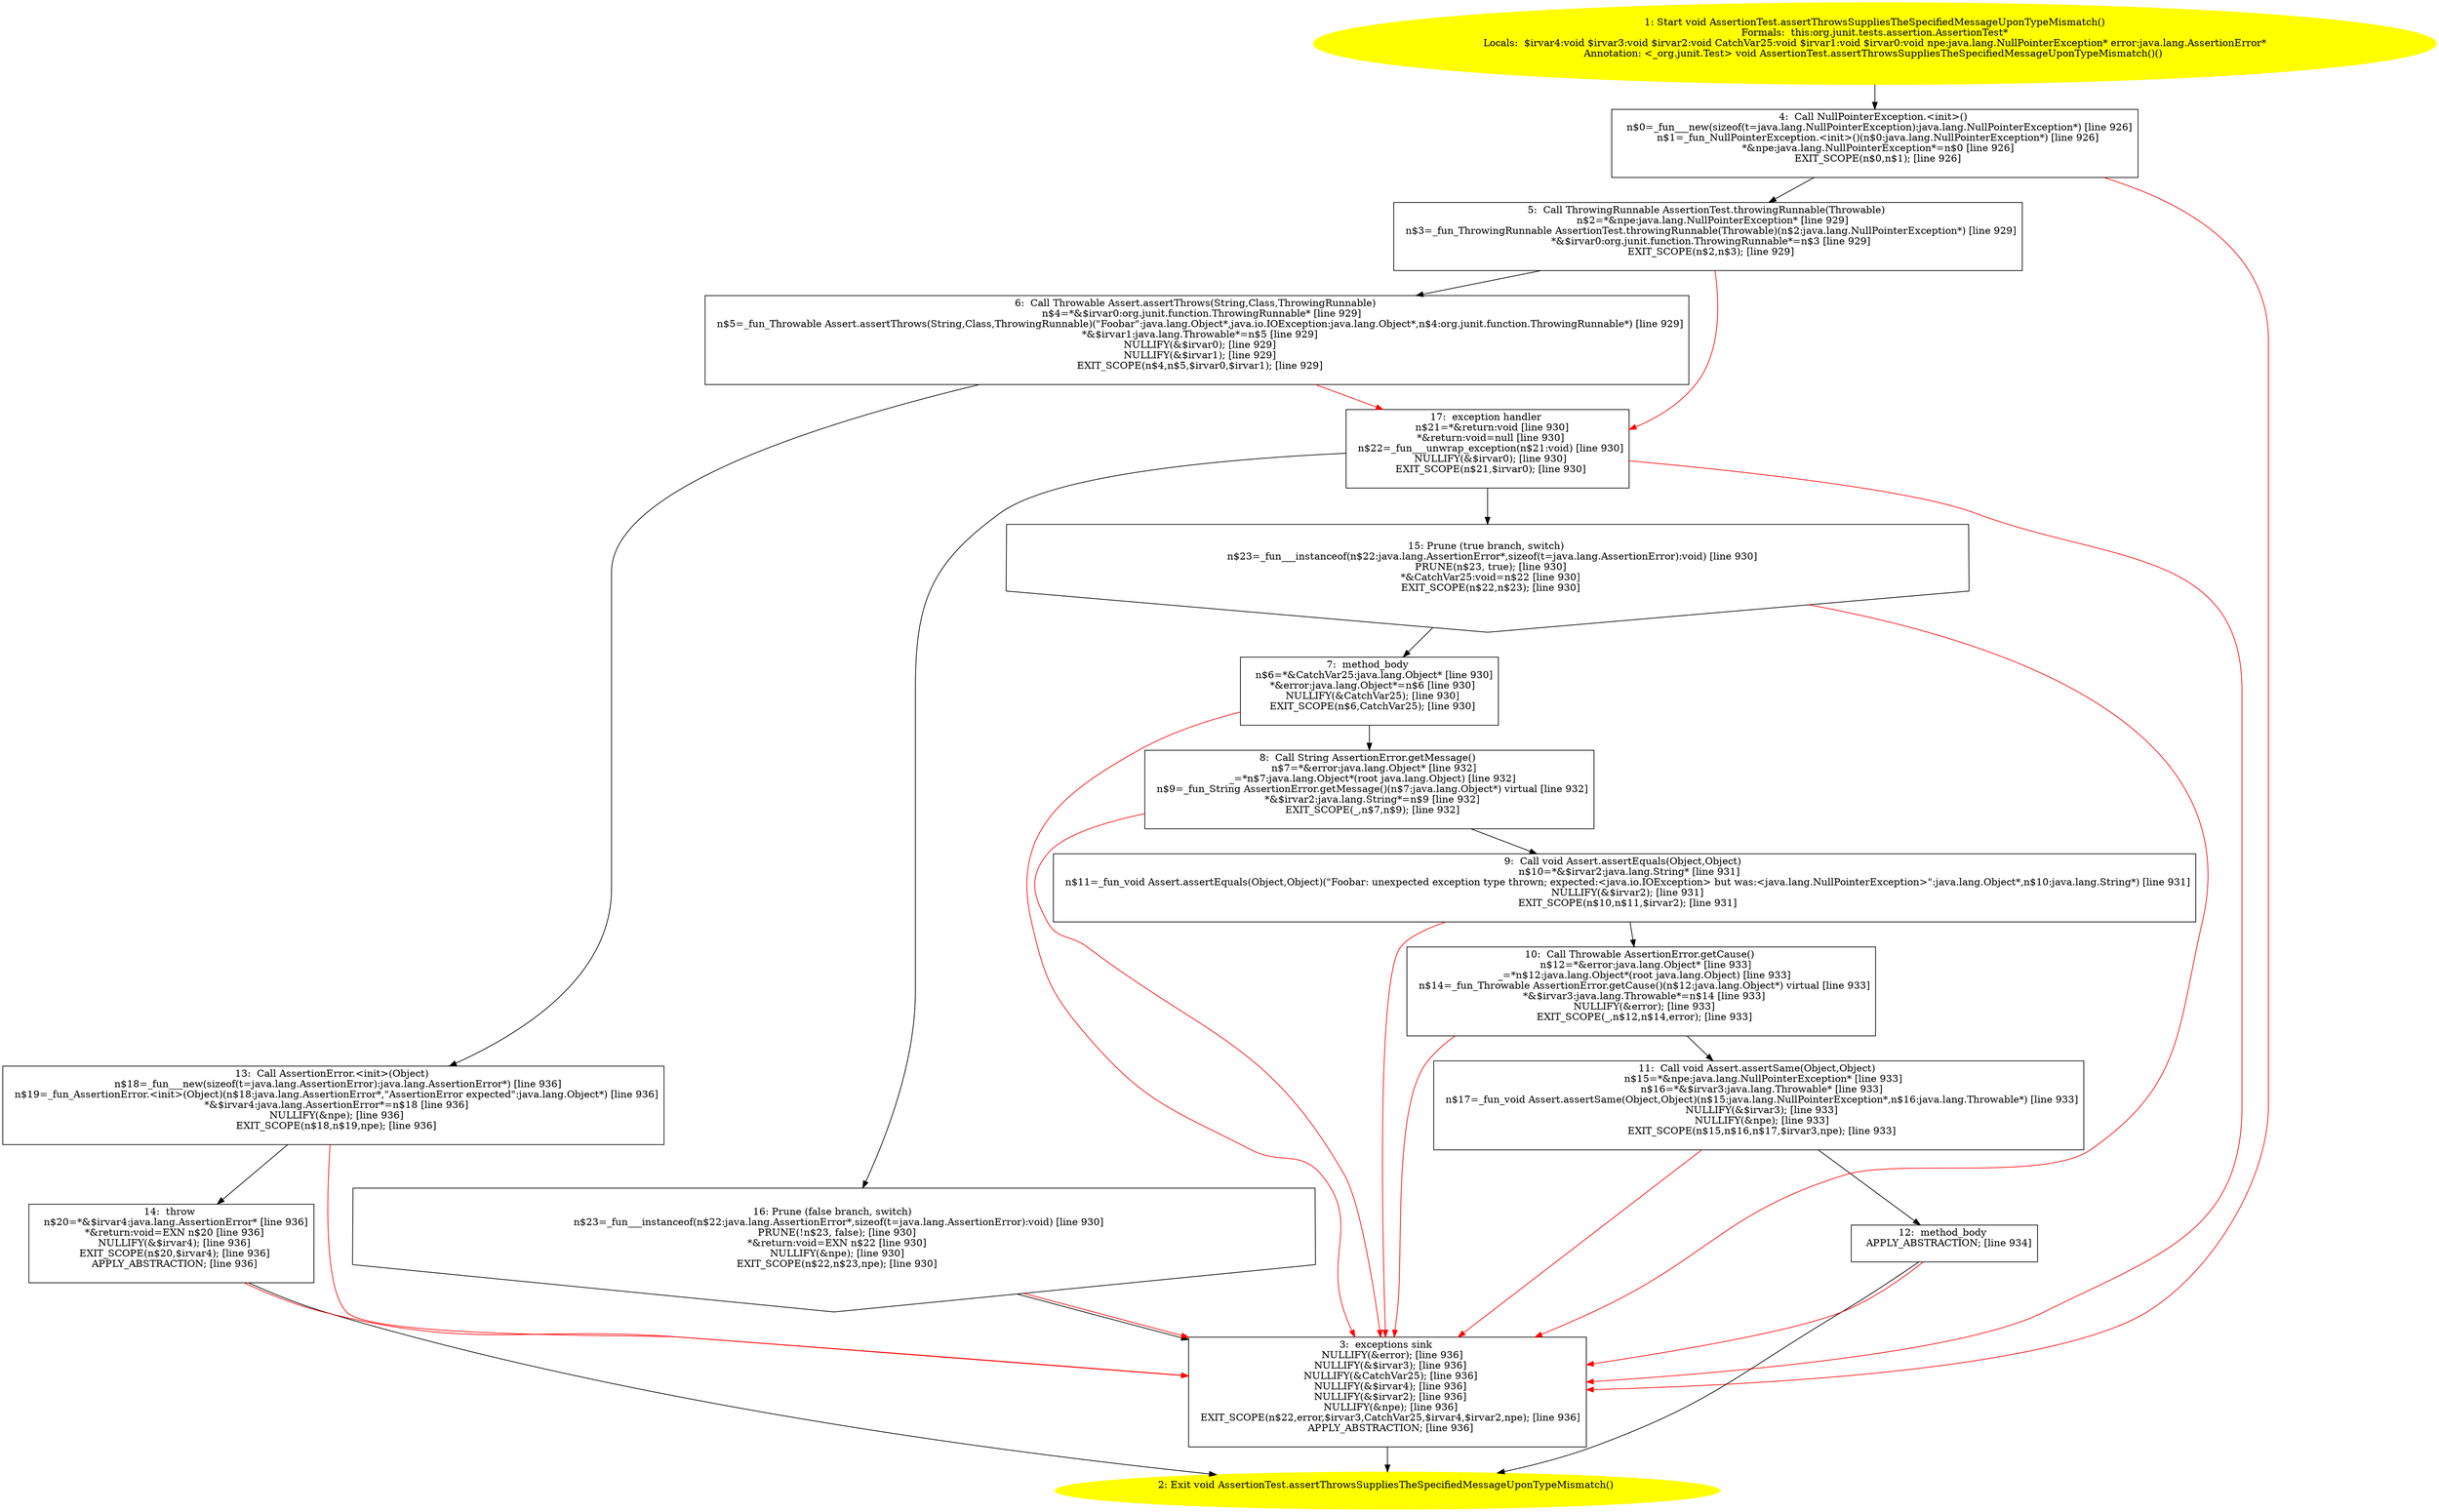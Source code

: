/* @generated */
digraph cfg {
"org.junit.tests.assertion.AssertionTest.assertThrowsSuppliesTheSpecifiedMessageUponTypeMismatch():vo.87adc49e99fc630945660534f052e415_1" [label="1: Start void AssertionTest.assertThrowsSuppliesTheSpecifiedMessageUponTypeMismatch()\nFormals:  this:org.junit.tests.assertion.AssertionTest*\nLocals:  $irvar4:void $irvar3:void $irvar2:void CatchVar25:void $irvar1:void $irvar0:void npe:java.lang.NullPointerException* error:java.lang.AssertionError*\nAnnotation: <_org.junit.Test> void AssertionTest.assertThrowsSuppliesTheSpecifiedMessageUponTypeMismatch()() \n  " color=yellow style=filled]
	

	 "org.junit.tests.assertion.AssertionTest.assertThrowsSuppliesTheSpecifiedMessageUponTypeMismatch():vo.87adc49e99fc630945660534f052e415_1" -> "org.junit.tests.assertion.AssertionTest.assertThrowsSuppliesTheSpecifiedMessageUponTypeMismatch():vo.87adc49e99fc630945660534f052e415_4" ;
"org.junit.tests.assertion.AssertionTest.assertThrowsSuppliesTheSpecifiedMessageUponTypeMismatch():vo.87adc49e99fc630945660534f052e415_2" [label="2: Exit void AssertionTest.assertThrowsSuppliesTheSpecifiedMessageUponTypeMismatch() \n  " color=yellow style=filled]
	

"org.junit.tests.assertion.AssertionTest.assertThrowsSuppliesTheSpecifiedMessageUponTypeMismatch():vo.87adc49e99fc630945660534f052e415_3" [label="3:  exceptions sink \n   NULLIFY(&error); [line 936]\n  NULLIFY(&$irvar3); [line 936]\n  NULLIFY(&CatchVar25); [line 936]\n  NULLIFY(&$irvar4); [line 936]\n  NULLIFY(&$irvar2); [line 936]\n  NULLIFY(&npe); [line 936]\n  EXIT_SCOPE(n$22,error,$irvar3,CatchVar25,$irvar4,$irvar2,npe); [line 936]\n  APPLY_ABSTRACTION; [line 936]\n " shape="box"]
	

	 "org.junit.tests.assertion.AssertionTest.assertThrowsSuppliesTheSpecifiedMessageUponTypeMismatch():vo.87adc49e99fc630945660534f052e415_3" -> "org.junit.tests.assertion.AssertionTest.assertThrowsSuppliesTheSpecifiedMessageUponTypeMismatch():vo.87adc49e99fc630945660534f052e415_2" ;
"org.junit.tests.assertion.AssertionTest.assertThrowsSuppliesTheSpecifiedMessageUponTypeMismatch():vo.87adc49e99fc630945660534f052e415_4" [label="4:  Call NullPointerException.<init>() \n   n$0=_fun___new(sizeof(t=java.lang.NullPointerException):java.lang.NullPointerException*) [line 926]\n  n$1=_fun_NullPointerException.<init>()(n$0:java.lang.NullPointerException*) [line 926]\n  *&npe:java.lang.NullPointerException*=n$0 [line 926]\n  EXIT_SCOPE(n$0,n$1); [line 926]\n " shape="box"]
	

	 "org.junit.tests.assertion.AssertionTest.assertThrowsSuppliesTheSpecifiedMessageUponTypeMismatch():vo.87adc49e99fc630945660534f052e415_4" -> "org.junit.tests.assertion.AssertionTest.assertThrowsSuppliesTheSpecifiedMessageUponTypeMismatch():vo.87adc49e99fc630945660534f052e415_5" ;
	 "org.junit.tests.assertion.AssertionTest.assertThrowsSuppliesTheSpecifiedMessageUponTypeMismatch():vo.87adc49e99fc630945660534f052e415_4" -> "org.junit.tests.assertion.AssertionTest.assertThrowsSuppliesTheSpecifiedMessageUponTypeMismatch():vo.87adc49e99fc630945660534f052e415_3" [color="red" ];
"org.junit.tests.assertion.AssertionTest.assertThrowsSuppliesTheSpecifiedMessageUponTypeMismatch():vo.87adc49e99fc630945660534f052e415_5" [label="5:  Call ThrowingRunnable AssertionTest.throwingRunnable(Throwable) \n   n$2=*&npe:java.lang.NullPointerException* [line 929]\n  n$3=_fun_ThrowingRunnable AssertionTest.throwingRunnable(Throwable)(n$2:java.lang.NullPointerException*) [line 929]\n  *&$irvar0:org.junit.function.ThrowingRunnable*=n$3 [line 929]\n  EXIT_SCOPE(n$2,n$3); [line 929]\n " shape="box"]
	

	 "org.junit.tests.assertion.AssertionTest.assertThrowsSuppliesTheSpecifiedMessageUponTypeMismatch():vo.87adc49e99fc630945660534f052e415_5" -> "org.junit.tests.assertion.AssertionTest.assertThrowsSuppliesTheSpecifiedMessageUponTypeMismatch():vo.87adc49e99fc630945660534f052e415_6" ;
	 "org.junit.tests.assertion.AssertionTest.assertThrowsSuppliesTheSpecifiedMessageUponTypeMismatch():vo.87adc49e99fc630945660534f052e415_5" -> "org.junit.tests.assertion.AssertionTest.assertThrowsSuppliesTheSpecifiedMessageUponTypeMismatch():vo.87adc49e99fc630945660534f052e415_17" [color="red" ];
"org.junit.tests.assertion.AssertionTest.assertThrowsSuppliesTheSpecifiedMessageUponTypeMismatch():vo.87adc49e99fc630945660534f052e415_6" [label="6:  Call Throwable Assert.assertThrows(String,Class,ThrowingRunnable) \n   n$4=*&$irvar0:org.junit.function.ThrowingRunnable* [line 929]\n  n$5=_fun_Throwable Assert.assertThrows(String,Class,ThrowingRunnable)(\"Foobar\":java.lang.Object*,java.io.IOException:java.lang.Object*,n$4:org.junit.function.ThrowingRunnable*) [line 929]\n  *&$irvar1:java.lang.Throwable*=n$5 [line 929]\n  NULLIFY(&$irvar0); [line 929]\n  NULLIFY(&$irvar1); [line 929]\n  EXIT_SCOPE(n$4,n$5,$irvar0,$irvar1); [line 929]\n " shape="box"]
	

	 "org.junit.tests.assertion.AssertionTest.assertThrowsSuppliesTheSpecifiedMessageUponTypeMismatch():vo.87adc49e99fc630945660534f052e415_6" -> "org.junit.tests.assertion.AssertionTest.assertThrowsSuppliesTheSpecifiedMessageUponTypeMismatch():vo.87adc49e99fc630945660534f052e415_13" ;
	 "org.junit.tests.assertion.AssertionTest.assertThrowsSuppliesTheSpecifiedMessageUponTypeMismatch():vo.87adc49e99fc630945660534f052e415_6" -> "org.junit.tests.assertion.AssertionTest.assertThrowsSuppliesTheSpecifiedMessageUponTypeMismatch():vo.87adc49e99fc630945660534f052e415_17" [color="red" ];
"org.junit.tests.assertion.AssertionTest.assertThrowsSuppliesTheSpecifiedMessageUponTypeMismatch():vo.87adc49e99fc630945660534f052e415_7" [label="7:  method_body \n   n$6=*&CatchVar25:java.lang.Object* [line 930]\n  *&error:java.lang.Object*=n$6 [line 930]\n  NULLIFY(&CatchVar25); [line 930]\n  EXIT_SCOPE(n$6,CatchVar25); [line 930]\n " shape="box"]
	

	 "org.junit.tests.assertion.AssertionTest.assertThrowsSuppliesTheSpecifiedMessageUponTypeMismatch():vo.87adc49e99fc630945660534f052e415_7" -> "org.junit.tests.assertion.AssertionTest.assertThrowsSuppliesTheSpecifiedMessageUponTypeMismatch():vo.87adc49e99fc630945660534f052e415_8" ;
	 "org.junit.tests.assertion.AssertionTest.assertThrowsSuppliesTheSpecifiedMessageUponTypeMismatch():vo.87adc49e99fc630945660534f052e415_7" -> "org.junit.tests.assertion.AssertionTest.assertThrowsSuppliesTheSpecifiedMessageUponTypeMismatch():vo.87adc49e99fc630945660534f052e415_3" [color="red" ];
"org.junit.tests.assertion.AssertionTest.assertThrowsSuppliesTheSpecifiedMessageUponTypeMismatch():vo.87adc49e99fc630945660534f052e415_8" [label="8:  Call String AssertionError.getMessage() \n   n$7=*&error:java.lang.Object* [line 932]\n  _=*n$7:java.lang.Object*(root java.lang.Object) [line 932]\n  n$9=_fun_String AssertionError.getMessage()(n$7:java.lang.Object*) virtual [line 932]\n  *&$irvar2:java.lang.String*=n$9 [line 932]\n  EXIT_SCOPE(_,n$7,n$9); [line 932]\n " shape="box"]
	

	 "org.junit.tests.assertion.AssertionTest.assertThrowsSuppliesTheSpecifiedMessageUponTypeMismatch():vo.87adc49e99fc630945660534f052e415_8" -> "org.junit.tests.assertion.AssertionTest.assertThrowsSuppliesTheSpecifiedMessageUponTypeMismatch():vo.87adc49e99fc630945660534f052e415_9" ;
	 "org.junit.tests.assertion.AssertionTest.assertThrowsSuppliesTheSpecifiedMessageUponTypeMismatch():vo.87adc49e99fc630945660534f052e415_8" -> "org.junit.tests.assertion.AssertionTest.assertThrowsSuppliesTheSpecifiedMessageUponTypeMismatch():vo.87adc49e99fc630945660534f052e415_3" [color="red" ];
"org.junit.tests.assertion.AssertionTest.assertThrowsSuppliesTheSpecifiedMessageUponTypeMismatch():vo.87adc49e99fc630945660534f052e415_9" [label="9:  Call void Assert.assertEquals(Object,Object) \n   n$10=*&$irvar2:java.lang.String* [line 931]\n  n$11=_fun_void Assert.assertEquals(Object,Object)(\"Foobar: unexpected exception type thrown; expected:<java.io.IOException> but was:<java.lang.NullPointerException>\":java.lang.Object*,n$10:java.lang.String*) [line 931]\n  NULLIFY(&$irvar2); [line 931]\n  EXIT_SCOPE(n$10,n$11,$irvar2); [line 931]\n " shape="box"]
	

	 "org.junit.tests.assertion.AssertionTest.assertThrowsSuppliesTheSpecifiedMessageUponTypeMismatch():vo.87adc49e99fc630945660534f052e415_9" -> "org.junit.tests.assertion.AssertionTest.assertThrowsSuppliesTheSpecifiedMessageUponTypeMismatch():vo.87adc49e99fc630945660534f052e415_10" ;
	 "org.junit.tests.assertion.AssertionTest.assertThrowsSuppliesTheSpecifiedMessageUponTypeMismatch():vo.87adc49e99fc630945660534f052e415_9" -> "org.junit.tests.assertion.AssertionTest.assertThrowsSuppliesTheSpecifiedMessageUponTypeMismatch():vo.87adc49e99fc630945660534f052e415_3" [color="red" ];
"org.junit.tests.assertion.AssertionTest.assertThrowsSuppliesTheSpecifiedMessageUponTypeMismatch():vo.87adc49e99fc630945660534f052e415_10" [label="10:  Call Throwable AssertionError.getCause() \n   n$12=*&error:java.lang.Object* [line 933]\n  _=*n$12:java.lang.Object*(root java.lang.Object) [line 933]\n  n$14=_fun_Throwable AssertionError.getCause()(n$12:java.lang.Object*) virtual [line 933]\n  *&$irvar3:java.lang.Throwable*=n$14 [line 933]\n  NULLIFY(&error); [line 933]\n  EXIT_SCOPE(_,n$12,n$14,error); [line 933]\n " shape="box"]
	

	 "org.junit.tests.assertion.AssertionTest.assertThrowsSuppliesTheSpecifiedMessageUponTypeMismatch():vo.87adc49e99fc630945660534f052e415_10" -> "org.junit.tests.assertion.AssertionTest.assertThrowsSuppliesTheSpecifiedMessageUponTypeMismatch():vo.87adc49e99fc630945660534f052e415_11" ;
	 "org.junit.tests.assertion.AssertionTest.assertThrowsSuppliesTheSpecifiedMessageUponTypeMismatch():vo.87adc49e99fc630945660534f052e415_10" -> "org.junit.tests.assertion.AssertionTest.assertThrowsSuppliesTheSpecifiedMessageUponTypeMismatch():vo.87adc49e99fc630945660534f052e415_3" [color="red" ];
"org.junit.tests.assertion.AssertionTest.assertThrowsSuppliesTheSpecifiedMessageUponTypeMismatch():vo.87adc49e99fc630945660534f052e415_11" [label="11:  Call void Assert.assertSame(Object,Object) \n   n$15=*&npe:java.lang.NullPointerException* [line 933]\n  n$16=*&$irvar3:java.lang.Throwable* [line 933]\n  n$17=_fun_void Assert.assertSame(Object,Object)(n$15:java.lang.NullPointerException*,n$16:java.lang.Throwable*) [line 933]\n  NULLIFY(&$irvar3); [line 933]\n  NULLIFY(&npe); [line 933]\n  EXIT_SCOPE(n$15,n$16,n$17,$irvar3,npe); [line 933]\n " shape="box"]
	

	 "org.junit.tests.assertion.AssertionTest.assertThrowsSuppliesTheSpecifiedMessageUponTypeMismatch():vo.87adc49e99fc630945660534f052e415_11" -> "org.junit.tests.assertion.AssertionTest.assertThrowsSuppliesTheSpecifiedMessageUponTypeMismatch():vo.87adc49e99fc630945660534f052e415_12" ;
	 "org.junit.tests.assertion.AssertionTest.assertThrowsSuppliesTheSpecifiedMessageUponTypeMismatch():vo.87adc49e99fc630945660534f052e415_11" -> "org.junit.tests.assertion.AssertionTest.assertThrowsSuppliesTheSpecifiedMessageUponTypeMismatch():vo.87adc49e99fc630945660534f052e415_3" [color="red" ];
"org.junit.tests.assertion.AssertionTest.assertThrowsSuppliesTheSpecifiedMessageUponTypeMismatch():vo.87adc49e99fc630945660534f052e415_12" [label="12:  method_body \n   APPLY_ABSTRACTION; [line 934]\n " shape="box"]
	

	 "org.junit.tests.assertion.AssertionTest.assertThrowsSuppliesTheSpecifiedMessageUponTypeMismatch():vo.87adc49e99fc630945660534f052e415_12" -> "org.junit.tests.assertion.AssertionTest.assertThrowsSuppliesTheSpecifiedMessageUponTypeMismatch():vo.87adc49e99fc630945660534f052e415_2" ;
	 "org.junit.tests.assertion.AssertionTest.assertThrowsSuppliesTheSpecifiedMessageUponTypeMismatch():vo.87adc49e99fc630945660534f052e415_12" -> "org.junit.tests.assertion.AssertionTest.assertThrowsSuppliesTheSpecifiedMessageUponTypeMismatch():vo.87adc49e99fc630945660534f052e415_3" [color="red" ];
"org.junit.tests.assertion.AssertionTest.assertThrowsSuppliesTheSpecifiedMessageUponTypeMismatch():vo.87adc49e99fc630945660534f052e415_13" [label="13:  Call AssertionError.<init>(Object) \n   n$18=_fun___new(sizeof(t=java.lang.AssertionError):java.lang.AssertionError*) [line 936]\n  n$19=_fun_AssertionError.<init>(Object)(n$18:java.lang.AssertionError*,\"AssertionError expected\":java.lang.Object*) [line 936]\n  *&$irvar4:java.lang.AssertionError*=n$18 [line 936]\n  NULLIFY(&npe); [line 936]\n  EXIT_SCOPE(n$18,n$19,npe); [line 936]\n " shape="box"]
	

	 "org.junit.tests.assertion.AssertionTest.assertThrowsSuppliesTheSpecifiedMessageUponTypeMismatch():vo.87adc49e99fc630945660534f052e415_13" -> "org.junit.tests.assertion.AssertionTest.assertThrowsSuppliesTheSpecifiedMessageUponTypeMismatch():vo.87adc49e99fc630945660534f052e415_14" ;
	 "org.junit.tests.assertion.AssertionTest.assertThrowsSuppliesTheSpecifiedMessageUponTypeMismatch():vo.87adc49e99fc630945660534f052e415_13" -> "org.junit.tests.assertion.AssertionTest.assertThrowsSuppliesTheSpecifiedMessageUponTypeMismatch():vo.87adc49e99fc630945660534f052e415_3" [color="red" ];
"org.junit.tests.assertion.AssertionTest.assertThrowsSuppliesTheSpecifiedMessageUponTypeMismatch():vo.87adc49e99fc630945660534f052e415_14" [label="14:  throw \n   n$20=*&$irvar4:java.lang.AssertionError* [line 936]\n  *&return:void=EXN n$20 [line 936]\n  NULLIFY(&$irvar4); [line 936]\n  EXIT_SCOPE(n$20,$irvar4); [line 936]\n  APPLY_ABSTRACTION; [line 936]\n " shape="box"]
	

	 "org.junit.tests.assertion.AssertionTest.assertThrowsSuppliesTheSpecifiedMessageUponTypeMismatch():vo.87adc49e99fc630945660534f052e415_14" -> "org.junit.tests.assertion.AssertionTest.assertThrowsSuppliesTheSpecifiedMessageUponTypeMismatch():vo.87adc49e99fc630945660534f052e415_2" ;
	 "org.junit.tests.assertion.AssertionTest.assertThrowsSuppliesTheSpecifiedMessageUponTypeMismatch():vo.87adc49e99fc630945660534f052e415_14" -> "org.junit.tests.assertion.AssertionTest.assertThrowsSuppliesTheSpecifiedMessageUponTypeMismatch():vo.87adc49e99fc630945660534f052e415_3" [color="red" ];
"org.junit.tests.assertion.AssertionTest.assertThrowsSuppliesTheSpecifiedMessageUponTypeMismatch():vo.87adc49e99fc630945660534f052e415_15" [label="15: Prune (true branch, switch) \n   n$23=_fun___instanceof(n$22:java.lang.AssertionError*,sizeof(t=java.lang.AssertionError):void) [line 930]\n  PRUNE(n$23, true); [line 930]\n  *&CatchVar25:void=n$22 [line 930]\n  EXIT_SCOPE(n$22,n$23); [line 930]\n " shape="invhouse"]
	

	 "org.junit.tests.assertion.AssertionTest.assertThrowsSuppliesTheSpecifiedMessageUponTypeMismatch():vo.87adc49e99fc630945660534f052e415_15" -> "org.junit.tests.assertion.AssertionTest.assertThrowsSuppliesTheSpecifiedMessageUponTypeMismatch():vo.87adc49e99fc630945660534f052e415_7" ;
	 "org.junit.tests.assertion.AssertionTest.assertThrowsSuppliesTheSpecifiedMessageUponTypeMismatch():vo.87adc49e99fc630945660534f052e415_15" -> "org.junit.tests.assertion.AssertionTest.assertThrowsSuppliesTheSpecifiedMessageUponTypeMismatch():vo.87adc49e99fc630945660534f052e415_3" [color="red" ];
"org.junit.tests.assertion.AssertionTest.assertThrowsSuppliesTheSpecifiedMessageUponTypeMismatch():vo.87adc49e99fc630945660534f052e415_16" [label="16: Prune (false branch, switch) \n   n$23=_fun___instanceof(n$22:java.lang.AssertionError*,sizeof(t=java.lang.AssertionError):void) [line 930]\n  PRUNE(!n$23, false); [line 930]\n  *&return:void=EXN n$22 [line 930]\n  NULLIFY(&npe); [line 930]\n  EXIT_SCOPE(n$22,n$23,npe); [line 930]\n " shape="invhouse"]
	

	 "org.junit.tests.assertion.AssertionTest.assertThrowsSuppliesTheSpecifiedMessageUponTypeMismatch():vo.87adc49e99fc630945660534f052e415_16" -> "org.junit.tests.assertion.AssertionTest.assertThrowsSuppliesTheSpecifiedMessageUponTypeMismatch():vo.87adc49e99fc630945660534f052e415_3" ;
	 "org.junit.tests.assertion.AssertionTest.assertThrowsSuppliesTheSpecifiedMessageUponTypeMismatch():vo.87adc49e99fc630945660534f052e415_16" -> "org.junit.tests.assertion.AssertionTest.assertThrowsSuppliesTheSpecifiedMessageUponTypeMismatch():vo.87adc49e99fc630945660534f052e415_3" [color="red" ];
"org.junit.tests.assertion.AssertionTest.assertThrowsSuppliesTheSpecifiedMessageUponTypeMismatch():vo.87adc49e99fc630945660534f052e415_17" [label="17:  exception handler \n   n$21=*&return:void [line 930]\n  *&return:void=null [line 930]\n  n$22=_fun___unwrap_exception(n$21:void) [line 930]\n  NULLIFY(&$irvar0); [line 930]\n  EXIT_SCOPE(n$21,$irvar0); [line 930]\n " shape="box"]
	

	 "org.junit.tests.assertion.AssertionTest.assertThrowsSuppliesTheSpecifiedMessageUponTypeMismatch():vo.87adc49e99fc630945660534f052e415_17" -> "org.junit.tests.assertion.AssertionTest.assertThrowsSuppliesTheSpecifiedMessageUponTypeMismatch():vo.87adc49e99fc630945660534f052e415_15" ;
	 "org.junit.tests.assertion.AssertionTest.assertThrowsSuppliesTheSpecifiedMessageUponTypeMismatch():vo.87adc49e99fc630945660534f052e415_17" -> "org.junit.tests.assertion.AssertionTest.assertThrowsSuppliesTheSpecifiedMessageUponTypeMismatch():vo.87adc49e99fc630945660534f052e415_16" ;
	 "org.junit.tests.assertion.AssertionTest.assertThrowsSuppliesTheSpecifiedMessageUponTypeMismatch():vo.87adc49e99fc630945660534f052e415_17" -> "org.junit.tests.assertion.AssertionTest.assertThrowsSuppliesTheSpecifiedMessageUponTypeMismatch():vo.87adc49e99fc630945660534f052e415_3" [color="red" ];
}
